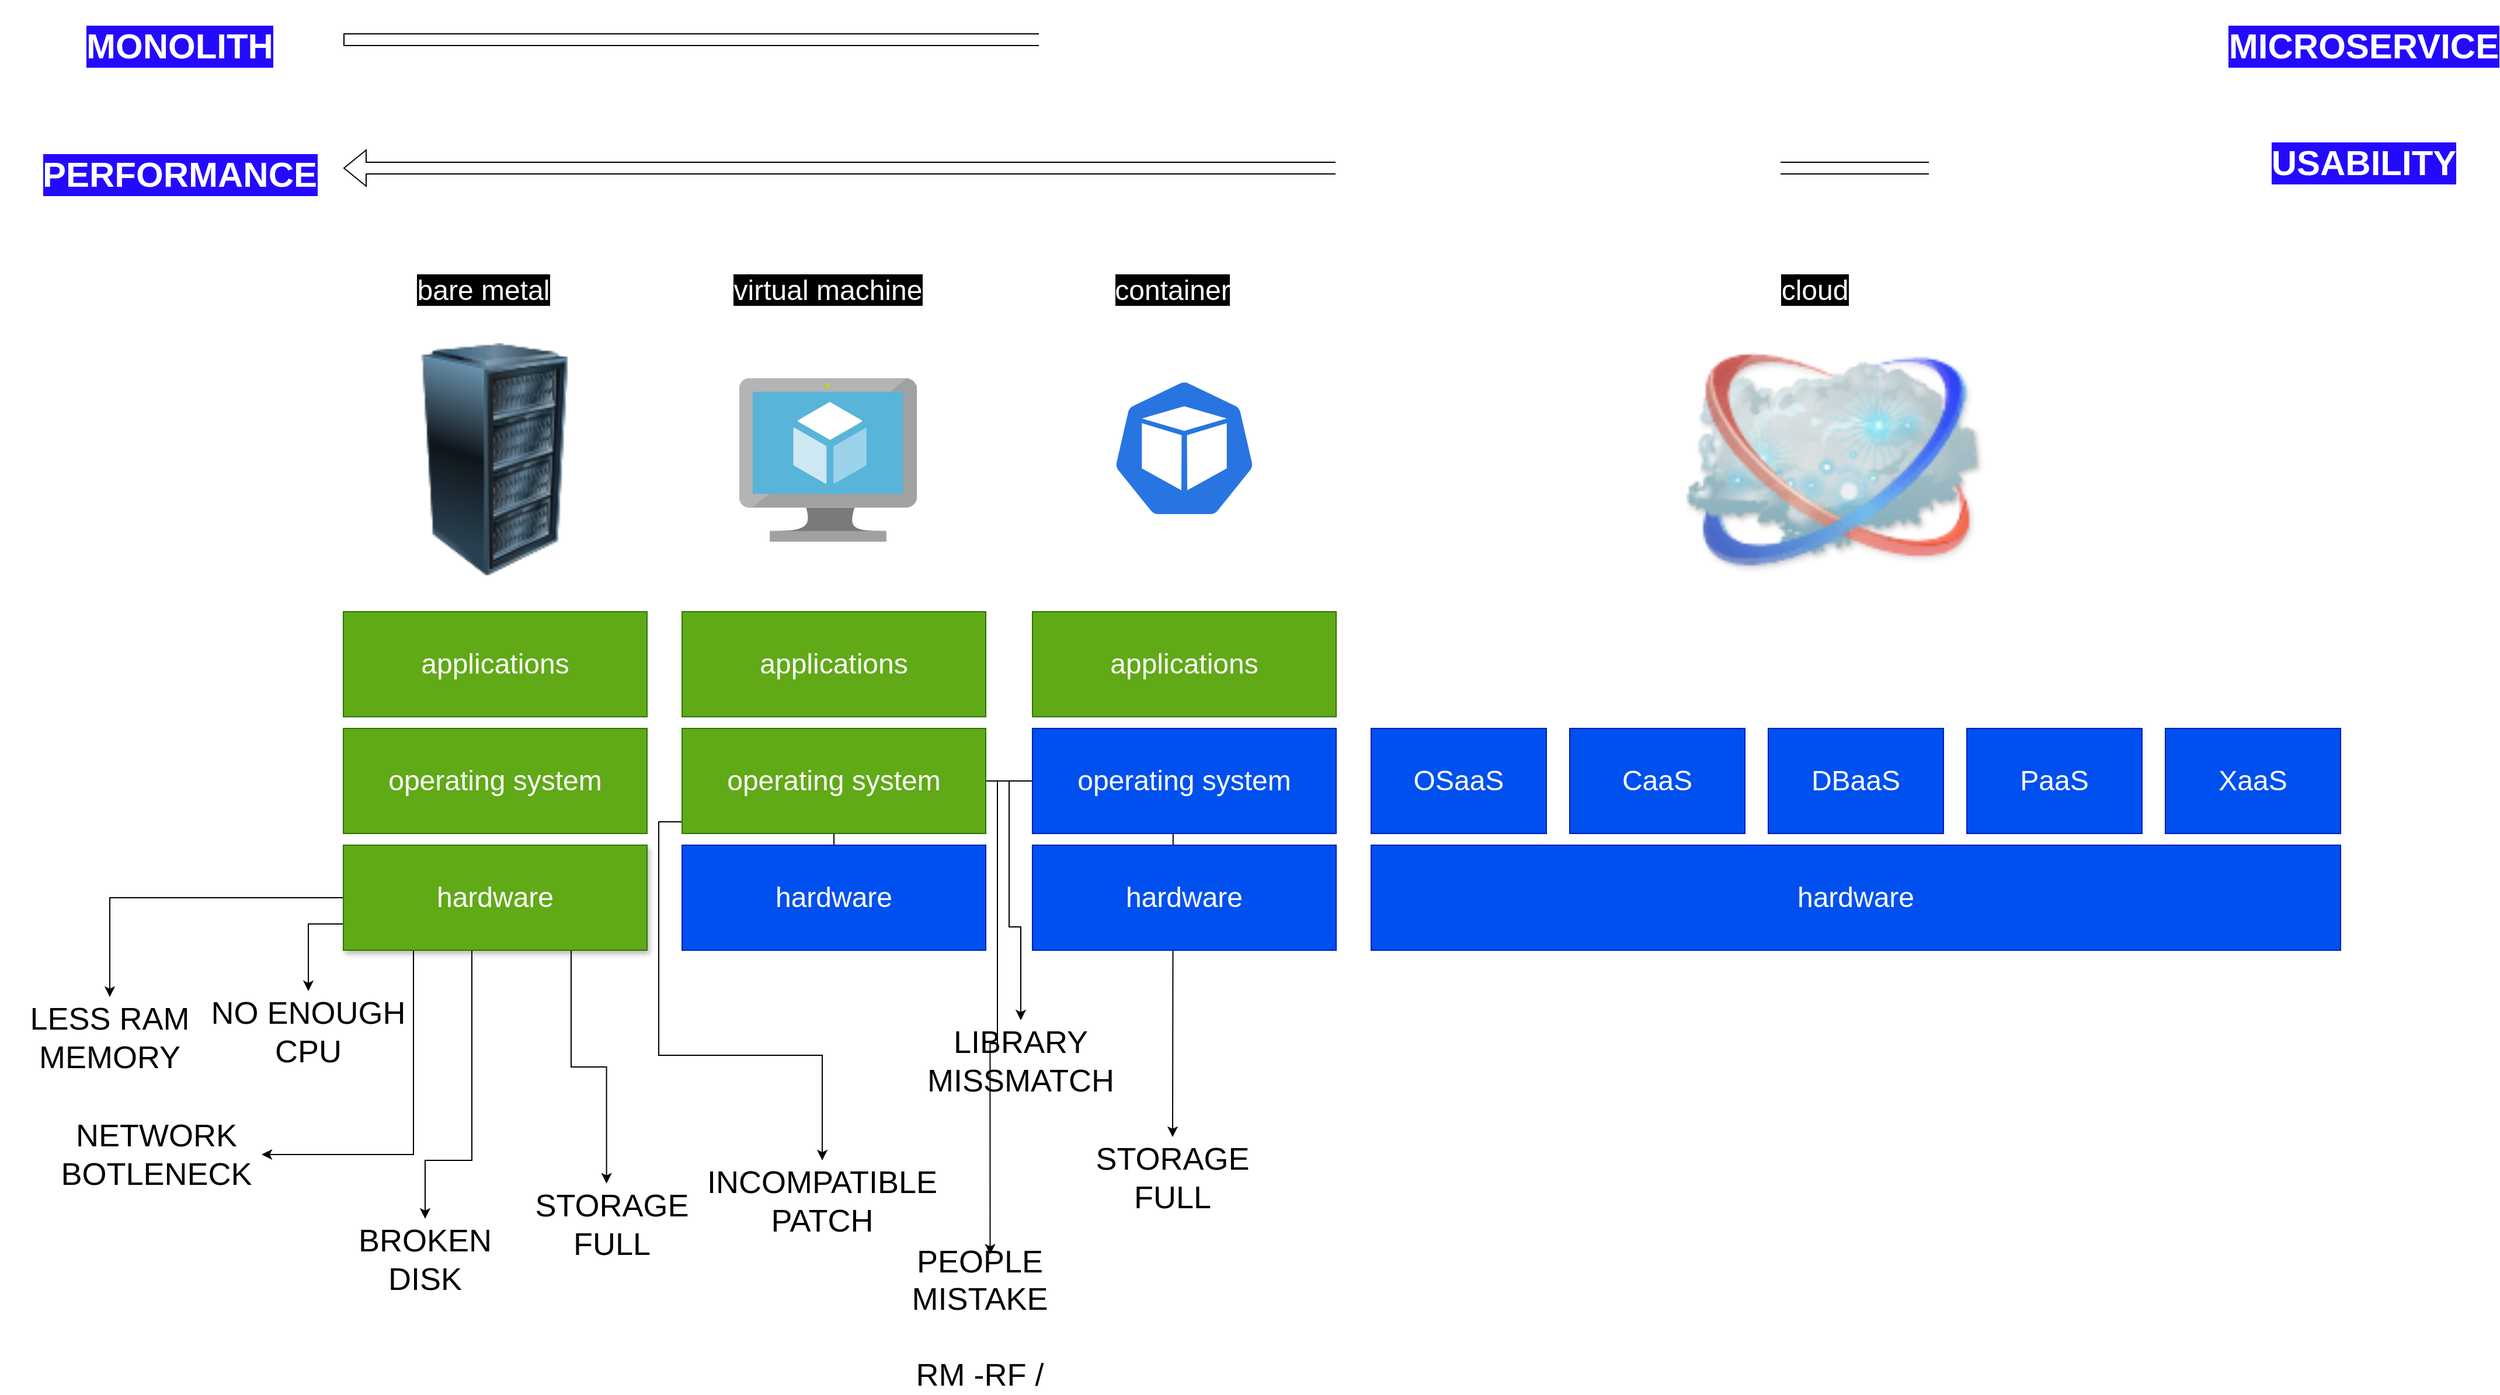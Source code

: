<mxfile version="20.3.0" type="device"><diagram id="ZzrY9_B9jC9xOs_7Z7fI" name="Page-1"><mxGraphModel dx="3428" dy="1521" grid="1" gridSize="10" guides="1" tooltips="1" connect="1" arrows="1" fold="1" page="1" pageScale="1" pageWidth="850" pageHeight="1100" math="0" shadow="0"><root><mxCell id="0"/><mxCell id="1" parent="0"/><mxCell id="KKc4-tbAbIuKgvvOoJ8D-1" value="" style="image;html=1;image=img/lib/clip_art/computers/Server_Rack_128x128.png" parent="1" vertex="1"><mxGeometry x="-140" y="710" width="140" height="200" as="geometry"/></mxCell><mxCell id="kvn8XYDFtNQuPKQOLl3o-2" style="edgeStyle=orthogonalEdgeStyle;rounded=0;orthogonalLoop=1;jettySize=auto;html=1;exitX=0.75;exitY=1;exitDx=0;exitDy=0;entryX=0.474;entryY=-0.002;entryDx=0;entryDy=0;entryPerimeter=0;" parent="1" source="KKc4-tbAbIuKgvvOoJ8D-4" target="kvn8XYDFtNQuPKQOLl3o-3" edge="1"><mxGeometry relative="1" as="geometry"><mxPoint x="20" y="1310" as="targetPoint"/></mxGeometry></mxCell><mxCell id="kvn8XYDFtNQuPKQOLl3o-4" style="edgeStyle=orthogonalEdgeStyle;rounded=0;orthogonalLoop=1;jettySize=auto;html=1;fontSize=27;entryX=0.5;entryY=0;entryDx=0;entryDy=0;" parent="1" source="KKc4-tbAbIuKgvvOoJ8D-4" target="kvn8XYDFtNQuPKQOLl3o-5" edge="1"><mxGeometry relative="1" as="geometry"><mxPoint x="-10" y="1370" as="targetPoint"/><Array as="points"><mxPoint x="-90" y="1410"/><mxPoint x="-130" y="1410"/></Array></mxGeometry></mxCell><mxCell id="kvn8XYDFtNQuPKQOLl3o-7" style="edgeStyle=orthogonalEdgeStyle;rounded=0;orthogonalLoop=1;jettySize=auto;html=1;fontSize=27;" parent="1" source="KKc4-tbAbIuKgvvOoJ8D-4" target="kvn8XYDFtNQuPKQOLl3o-6" edge="1"><mxGeometry relative="1" as="geometry"><Array as="points"><mxPoint x="-140" y="1405"/></Array></mxGeometry></mxCell><mxCell id="kvn8XYDFtNQuPKQOLl3o-9" style="edgeStyle=orthogonalEdgeStyle;rounded=0;orthogonalLoop=1;jettySize=auto;html=1;entryX=0.5;entryY=0;entryDx=0;entryDy=0;fontSize=27;" parent="1" source="KKc4-tbAbIuKgvvOoJ8D-4" target="kvn8XYDFtNQuPKQOLl3o-8" edge="1"><mxGeometry relative="1" as="geometry"/></mxCell><mxCell id="DqrunBEf4nOynj2bFOhK-25" style="edgeStyle=orthogonalEdgeStyle;rounded=0;orthogonalLoop=1;jettySize=auto;html=1;exitX=0;exitY=0.75;exitDx=0;exitDy=0;fontSize=32;fontColor=#FFFFFF;" parent="1" source="KKc4-tbAbIuKgvvOoJ8D-4" target="DqrunBEf4nOynj2bFOhK-24" edge="1"><mxGeometry relative="1" as="geometry"/></mxCell><mxCell id="KKc4-tbAbIuKgvvOoJ8D-4" value="&lt;font style=&quot;font-size: 24px&quot;&gt;hardware&lt;/font&gt;" style="rounded=0;whiteSpace=wrap;html=1;fillColor=#60a917;strokeColor=#2D7600;fontColor=#ffffff;shadow=1;" parent="1" vertex="1"><mxGeometry x="-200" y="1140" width="260" height="90" as="geometry"/></mxCell><mxCell id="KKc4-tbAbIuKgvvOoJ8D-5" value="&lt;span style=&quot;font-size: 24px&quot;&gt;operating system&lt;/span&gt;" style="rounded=0;whiteSpace=wrap;html=1;fillColor=#60a917;strokeColor=#2D7600;fontColor=#ffffff;" parent="1" vertex="1"><mxGeometry x="-200" y="1040" width="260" height="90" as="geometry"/></mxCell><mxCell id="KKc4-tbAbIuKgvvOoJ8D-6" value="&lt;font style=&quot;font-size: 24px&quot;&gt;applications&lt;/font&gt;" style="rounded=0;whiteSpace=wrap;html=1;fillColor=#60a917;strokeColor=#2D7600;fontColor=#ffffff;" parent="1" vertex="1"><mxGeometry x="-200" y="940" width="260" height="90" as="geometry"/></mxCell><mxCell id="DqrunBEf4nOynj2bFOhK-23" style="edgeStyle=orthogonalEdgeStyle;rounded=0;orthogonalLoop=1;jettySize=auto;html=1;exitX=0.5;exitY=0;exitDx=0;exitDy=0;fontSize=32;fontColor=#FFFFFF;" parent="1" source="KKc4-tbAbIuKgvvOoJ8D-7" target="kvn8XYDFtNQuPKQOLl3o-12" edge="1"><mxGeometry relative="1" as="geometry"/></mxCell><mxCell id="KKc4-tbAbIuKgvvOoJ8D-7" value="&lt;font style=&quot;font-size: 24px&quot;&gt;hardware&lt;/font&gt;" style="rounded=0;whiteSpace=wrap;html=1;fillColor=#0050ef;fontColor=#ffffff;strokeColor=#001DBC;" parent="1" vertex="1"><mxGeometry x="90" y="1140" width="260" height="90" as="geometry"/></mxCell><mxCell id="kvn8XYDFtNQuPKQOLl3o-10" style="edgeStyle=orthogonalEdgeStyle;rounded=0;orthogonalLoop=1;jettySize=auto;html=1;fontSize=27;" parent="1" source="KKc4-tbAbIuKgvvOoJ8D-8" edge="1"><mxGeometry relative="1" as="geometry"><mxPoint x="510" y="1390" as="targetPoint"/></mxGeometry></mxCell><mxCell id="kvn8XYDFtNQuPKQOLl3o-15" style="edgeStyle=orthogonalEdgeStyle;rounded=0;orthogonalLoop=1;jettySize=auto;html=1;fontSize=27;" parent="1" source="KKc4-tbAbIuKgvvOoJ8D-8" target="kvn8XYDFtNQuPKQOLl3o-13" edge="1"><mxGeometry relative="1" as="geometry"><Array as="points"><mxPoint x="370" y="1085"/><mxPoint x="370" y="1210"/><mxPoint x="380" y="1210"/></Array></mxGeometry></mxCell><mxCell id="kvn8XYDFtNQuPKQOLl3o-17" style="edgeStyle=orthogonalEdgeStyle;rounded=0;orthogonalLoop=1;jettySize=auto;html=1;entryX=0.546;entryY=0.006;entryDx=0;entryDy=0;entryPerimeter=0;fontSize=27;" parent="1" source="KKc4-tbAbIuKgvvOoJ8D-8" target="kvn8XYDFtNQuPKQOLl3o-14" edge="1"><mxGeometry relative="1" as="geometry"><Array as="points"><mxPoint x="360" y="1085"/><mxPoint x="360" y="1310"/><mxPoint x="354" y="1310"/></Array></mxGeometry></mxCell><mxCell id="KKc4-tbAbIuKgvvOoJ8D-8" value="&lt;span style=&quot;font-size: 24px&quot;&gt;operating system&lt;/span&gt;" style="rounded=0;whiteSpace=wrap;html=1;fillColor=#60a917;strokeColor=#2D7600;fontColor=#ffffff;" parent="1" vertex="1"><mxGeometry x="90" y="1040" width="260" height="90" as="geometry"/></mxCell><mxCell id="KKc4-tbAbIuKgvvOoJ8D-9" value="&lt;font style=&quot;font-size: 24px&quot;&gt;applications&lt;/font&gt;" style="rounded=0;whiteSpace=wrap;html=1;fillColor=#60a917;strokeColor=#2D7600;fontColor=#ffffff;" parent="1" vertex="1"><mxGeometry x="90" y="940" width="260" height="90" as="geometry"/></mxCell><mxCell id="KKc4-tbAbIuKgvvOoJ8D-10" value="&lt;font style=&quot;font-size: 24px&quot;&gt;hardware&lt;/font&gt;" style="rounded=0;whiteSpace=wrap;html=1;fillColor=#0050ef;fontColor=#ffffff;strokeColor=#001DBC;" parent="1" vertex="1"><mxGeometry x="390" y="1140" width="260" height="90" as="geometry"/></mxCell><mxCell id="KKc4-tbAbIuKgvvOoJ8D-11" value="&lt;span style=&quot;font-size: 24px&quot;&gt;operating system&lt;/span&gt;" style="rounded=0;whiteSpace=wrap;html=1;fillColor=#0050ef;fontColor=#ffffff;strokeColor=#001DBC;" parent="1" vertex="1"><mxGeometry x="390" y="1040" width="260" height="90" as="geometry"/></mxCell><mxCell id="KKc4-tbAbIuKgvvOoJ8D-12" value="&lt;font style=&quot;font-size: 24px&quot;&gt;applications&lt;/font&gt;" style="rounded=0;whiteSpace=wrap;html=1;fillColor=#60a917;strokeColor=#2D7600;fontColor=#ffffff;" parent="1" vertex="1"><mxGeometry x="390" y="940" width="260" height="90" as="geometry"/></mxCell><mxCell id="KKc4-tbAbIuKgvvOoJ8D-13" value="&lt;span style=&quot;background-color: rgb(0 , 0 , 0)&quot;&gt;&lt;font color=&quot;#ffffff&quot;&gt;bare metal&lt;/font&gt;&lt;/span&gt;" style="text;html=1;strokeColor=none;fillColor=none;align=center;verticalAlign=middle;whiteSpace=wrap;rounded=0;fontSize=24;" parent="1" vertex="1"><mxGeometry x="-170" y="640" width="180" height="50" as="geometry"/></mxCell><mxCell id="KKc4-tbAbIuKgvvOoJ8D-15" value="&lt;span style=&quot;background-color: rgb(0 , 0 , 0)&quot;&gt;&lt;font color=&quot;#ffffff&quot;&gt;virtual machine&lt;/font&gt;&lt;/span&gt;" style="text;html=1;strokeColor=none;fillColor=none;align=center;verticalAlign=middle;whiteSpace=wrap;rounded=0;fontSize=24;" parent="1" vertex="1"><mxGeometry x="125" y="640" width="180" height="50" as="geometry"/></mxCell><mxCell id="KKc4-tbAbIuKgvvOoJ8D-16" value="&lt;span style=&quot;background-color: rgb(0 , 0 , 0)&quot;&gt;&lt;font color=&quot;#ffffff&quot;&gt;container&lt;/font&gt;&lt;/span&gt;" style="text;html=1;strokeColor=none;fillColor=none;align=center;verticalAlign=middle;whiteSpace=wrap;rounded=0;fontSize=24;" parent="1" vertex="1"><mxGeometry x="420" y="640" width="180" height="50" as="geometry"/></mxCell><mxCell id="kvn8XYDFtNQuPKQOLl3o-3" value="&lt;font style=&quot;font-size: 27px&quot;&gt;STORAGE FULL&lt;/font&gt;" style="text;html=1;strokeColor=none;fillColor=none;align=center;verticalAlign=middle;whiteSpace=wrap;rounded=0;shadow=1;" parent="1" vertex="1"><mxGeometry x="-60" y="1430" width="180" height="70" as="geometry"/></mxCell><mxCell id="kvn8XYDFtNQuPKQOLl3o-5" value="&lt;span style=&quot;font-size: 27px&quot;&gt;BROKEN DISK&lt;/span&gt;" style="text;html=1;strokeColor=none;fillColor=none;align=center;verticalAlign=middle;whiteSpace=wrap;rounded=0;shadow=1;" parent="1" vertex="1"><mxGeometry x="-220" y="1460" width="180" height="70" as="geometry"/></mxCell><mxCell id="kvn8XYDFtNQuPKQOLl3o-6" value="&lt;span style=&quot;font-size: 27px&quot;&gt;NETWORK BOTLENECK&lt;/span&gt;" style="text;html=1;strokeColor=none;fillColor=none;align=center;verticalAlign=middle;whiteSpace=wrap;rounded=0;shadow=1;" parent="1" vertex="1"><mxGeometry x="-450" y="1370" width="180" height="70" as="geometry"/></mxCell><mxCell id="kvn8XYDFtNQuPKQOLl3o-8" value="&lt;span style=&quot;font-size: 27px&quot;&gt;LESS RAM MEMORY&lt;/span&gt;" style="text;html=1;strokeColor=none;fillColor=none;align=center;verticalAlign=middle;whiteSpace=wrap;rounded=0;shadow=1;" parent="1" vertex="1"><mxGeometry x="-490" y="1270" width="180" height="70" as="geometry"/></mxCell><mxCell id="kvn8XYDFtNQuPKQOLl3o-11" value="&lt;font style=&quot;font-size: 27px&quot;&gt;STORAGE FULL&lt;/font&gt;" style="text;html=1;strokeColor=none;fillColor=none;align=center;verticalAlign=middle;whiteSpace=wrap;rounded=0;shadow=1;" parent="1" vertex="1"><mxGeometry x="420" y="1390" width="180" height="70" as="geometry"/></mxCell><mxCell id="kvn8XYDFtNQuPKQOLl3o-12" value="&lt;span style=&quot;font-size: 27px&quot;&gt;INCOMPATIBLE PATCH&lt;/span&gt;" style="text;html=1;strokeColor=none;fillColor=none;align=center;verticalAlign=middle;whiteSpace=wrap;rounded=0;shadow=1;" parent="1" vertex="1"><mxGeometry x="120" y="1410" width="180" height="70" as="geometry"/></mxCell><mxCell id="kvn8XYDFtNQuPKQOLl3o-13" value="&lt;span style=&quot;font-size: 27px&quot;&gt;LIBRARY MISSMATCH&lt;/span&gt;" style="text;html=1;strokeColor=none;fillColor=none;align=center;verticalAlign=middle;whiteSpace=wrap;rounded=0;shadow=1;" parent="1" vertex="1"><mxGeometry x="290" y="1290" width="180" height="70" as="geometry"/></mxCell><mxCell id="kvn8XYDFtNQuPKQOLl3o-14" value="&lt;span style=&quot;font-size: 27px&quot;&gt;PEOPLE MISTAKE&lt;br&gt;&lt;br&gt;RM -RF /&lt;br&gt;&lt;/span&gt;" style="text;html=1;strokeColor=none;fillColor=none;align=center;verticalAlign=middle;whiteSpace=wrap;rounded=0;shadow=1;" parent="1" vertex="1"><mxGeometry x="250" y="1490" width="190" height="110" as="geometry"/></mxCell><mxCell id="kvn8XYDFtNQuPKQOLl3o-18" value="" style="shape=flexArrow;endArrow=classic;html=1;rounded=0;fontSize=27;" parent="1" edge="1"><mxGeometry width="50" height="50" relative="1" as="geometry"><mxPoint x="1360" y="560" as="sourcePoint"/><mxPoint x="-200" y="560" as="targetPoint"/></mxGeometry></mxCell><mxCell id="kvn8XYDFtNQuPKQOLl3o-19" value="" style="shape=flexArrow;endArrow=classic;html=1;rounded=0;fontSize=27;" parent="1" edge="1"><mxGeometry width="50" height="50" relative="1" as="geometry"><mxPoint x="-200" y="450" as="sourcePoint"/><mxPoint x="1370" y="450" as="targetPoint"/></mxGeometry></mxCell><mxCell id="kvn8XYDFtNQuPKQOLl3o-100" value="" style="image;html=1;image=img/lib/clip_art/networking/Cloud_128x128.png;shadow=1;fontSize=27;" parent="1" vertex="1"><mxGeometry x="950" y="685" width="250" height="250" as="geometry"/></mxCell><mxCell id="kvn8XYDFtNQuPKQOLl3o-101" value="&lt;span style=&quot;background-color: rgb(0 , 0 , 0)&quot;&gt;&lt;font color=&quot;#ffffff&quot;&gt;cloud&lt;/font&gt;&lt;/span&gt;" style="text;html=1;strokeColor=none;fillColor=none;align=center;verticalAlign=middle;whiteSpace=wrap;rounded=0;fontSize=24;" parent="1" vertex="1"><mxGeometry x="970" y="640" width="180" height="50" as="geometry"/></mxCell><mxCell id="kvn8XYDFtNQuPKQOLl3o-102" value="&lt;font style=&quot;font-size: 24px&quot;&gt;hardware&lt;/font&gt;" style="rounded=0;whiteSpace=wrap;html=1;fillColor=#0050ef;fontColor=#ffffff;strokeColor=#001DBC;" parent="1" vertex="1"><mxGeometry x="680" y="1140" width="830" height="90" as="geometry"/></mxCell><mxCell id="kvn8XYDFtNQuPKQOLl3o-103" value="&lt;span style=&quot;font-size: 24px&quot;&gt;OSaaS&lt;/span&gt;" style="rounded=0;whiteSpace=wrap;html=1;fillColor=#0050ef;fontColor=#ffffff;strokeColor=#001DBC;" parent="1" vertex="1"><mxGeometry x="680" y="1040" width="150" height="90" as="geometry"/></mxCell><mxCell id="kvn8XYDFtNQuPKQOLl3o-104" value="&lt;span style=&quot;font-size: 24px&quot;&gt;CaaS&lt;/span&gt;" style="rounded=0;whiteSpace=wrap;html=1;fillColor=#0050ef;fontColor=#ffffff;strokeColor=#001DBC;" parent="1" vertex="1"><mxGeometry x="850" y="1040" width="150" height="90" as="geometry"/></mxCell><mxCell id="kvn8XYDFtNQuPKQOLl3o-105" value="&lt;span style=&quot;font-size: 24px&quot;&gt;DBaaS&lt;/span&gt;" style="rounded=0;whiteSpace=wrap;html=1;fillColor=#0050ef;fontColor=#ffffff;strokeColor=#001DBC;" parent="1" vertex="1"><mxGeometry x="1020" y="1040" width="150" height="90" as="geometry"/></mxCell><mxCell id="kvn8XYDFtNQuPKQOLl3o-106" value="&lt;span style=&quot;font-size: 24px&quot;&gt;PaaS&lt;/span&gt;" style="rounded=0;whiteSpace=wrap;html=1;fillColor=#0050ef;fontColor=#ffffff;strokeColor=#001DBC;" parent="1" vertex="1"><mxGeometry x="1190" y="1040" width="150" height="90" as="geometry"/></mxCell><mxCell id="kvn8XYDFtNQuPKQOLl3o-107" value="&lt;span style=&quot;font-size: 24px&quot;&gt;XaaS&lt;/span&gt;" style="rounded=0;whiteSpace=wrap;html=1;fillColor=#0050ef;fontColor=#ffffff;strokeColor=#001DBC;" parent="1" vertex="1"><mxGeometry x="1360" y="1040" width="150" height="90" as="geometry"/></mxCell><mxCell id="DqrunBEf4nOynj2bFOhK-24" value="&lt;span style=&quot;font-size: 27px;&quot;&gt;NO ENOUGH CPU&lt;/span&gt;" style="text;html=1;strokeColor=none;fillColor=none;align=center;verticalAlign=middle;whiteSpace=wrap;rounded=0;shadow=1;" parent="1" vertex="1"><mxGeometry x="-320" y="1265" width="180" height="70" as="geometry"/></mxCell><mxCell id="1fBsBW-F1X1UORex-bEd-1" value="" style="sketch=0;aspect=fixed;html=1;points=[];align=center;image;fontSize=12;image=img/lib/mscae/Virtual_Machine.svg;" vertex="1" parent="1"><mxGeometry x="138.92" y="740" width="152.17" height="140" as="geometry"/></mxCell><mxCell id="1fBsBW-F1X1UORex-bEd-2" value="" style="sketch=0;html=1;dashed=0;whitespace=wrap;fillColor=#2875E2;strokeColor=#ffffff;points=[[0.005,0.63,0],[0.1,0.2,0],[0.9,0.2,0],[0.5,0,0],[0.995,0.63,0],[0.72,0.99,0],[0.5,1,0],[0.28,0.99,0]];shape=mxgraph.kubernetes.icon;prIcon=pod" vertex="1" parent="1"><mxGeometry x="457.5" y="740" width="125" height="120" as="geometry"/></mxCell><mxCell id="1fBsBW-F1X1UORex-bEd-3" value="&lt;font style=&quot;font-size: 30px;&quot;&gt;MONOLITH&lt;/font&gt;" style="text;html=1;strokeColor=none;fillColor=none;align=center;verticalAlign=middle;whiteSpace=wrap;rounded=0;shadow=1;labelBackgroundColor=#230AFF;fontColor=#FFFFFF;fontStyle=1" vertex="1" parent="1"><mxGeometry x="-430" y="420" width="180" height="70" as="geometry"/></mxCell><mxCell id="1fBsBW-F1X1UORex-bEd-4" value="&lt;font style=&quot;font-size: 30px;&quot;&gt;PERFORMANCE&lt;/font&gt;" style="text;html=1;strokeColor=none;fillColor=none;align=center;verticalAlign=middle;whiteSpace=wrap;rounded=0;shadow=1;labelBackgroundColor=#230AFF;fontColor=#FFFFFF;fontStyle=1" vertex="1" parent="1"><mxGeometry x="-430" y="530" width="180" height="70" as="geometry"/></mxCell><mxCell id="1fBsBW-F1X1UORex-bEd-5" value="&lt;font style=&quot;font-size: 30px;&quot;&gt;USABILITY&lt;/font&gt;" style="text;html=1;strokeColor=none;fillColor=none;align=center;verticalAlign=middle;whiteSpace=wrap;rounded=0;shadow=1;labelBackgroundColor=#230AFF;fontColor=#FFFFFF;fontStyle=1" vertex="1" parent="1"><mxGeometry x="1440" y="520" width="180" height="70" as="geometry"/></mxCell><mxCell id="1fBsBW-F1X1UORex-bEd-6" value="&lt;font style=&quot;font-size: 30px;&quot;&gt;MICROSERVICE&lt;/font&gt;" style="text;html=1;strokeColor=none;fillColor=none;align=center;verticalAlign=middle;whiteSpace=wrap;rounded=0;shadow=1;labelBackgroundColor=#230AFF;fontColor=#FFFFFF;fontStyle=1" vertex="1" parent="1"><mxGeometry x="1440" y="420" width="180" height="70" as="geometry"/></mxCell></root></mxGraphModel></diagram></mxfile>